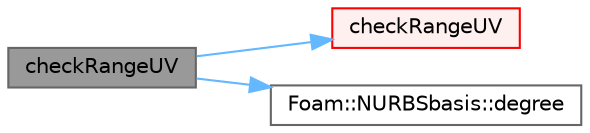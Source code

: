 digraph "checkRangeUV"
{
 // LATEX_PDF_SIZE
  bgcolor="transparent";
  edge [fontname=Helvetica,fontsize=10,labelfontname=Helvetica,labelfontsize=10];
  node [fontname=Helvetica,fontsize=10,shape=box,height=0.2,width=0.4];
  rankdir="LR";
  Node1 [id="Node000001",label="checkRangeUV",height=0.2,width=0.4,color="gray40", fillcolor="grey60", style="filled", fontcolor="black",tooltip=" "];
  Node1 -> Node2 [id="edge1_Node000001_Node000002",color="steelblue1",style="solid",tooltip=" "];
  Node2 [id="Node000002",label="checkRangeUV",height=0.2,width=0.4,color="red", fillcolor="#FFF0F0", style="filled",URL="$classFoam_1_1NURBS3DSurface.html#af589d378667ac9d412dd90bda607aa45",tooltip=" "];
  Node1 -> Node5 [id="edge2_Node000001_Node000005",color="steelblue1",style="solid",tooltip=" "];
  Node5 [id="Node000005",label="Foam::NURBSbasis::degree",height=0.2,width=0.4,color="grey40", fillcolor="white", style="filled",URL="$classFoam_1_1NURBSbasis.html#a9023e3582ccee9743e275232a754eb48",tooltip=" "];
}
